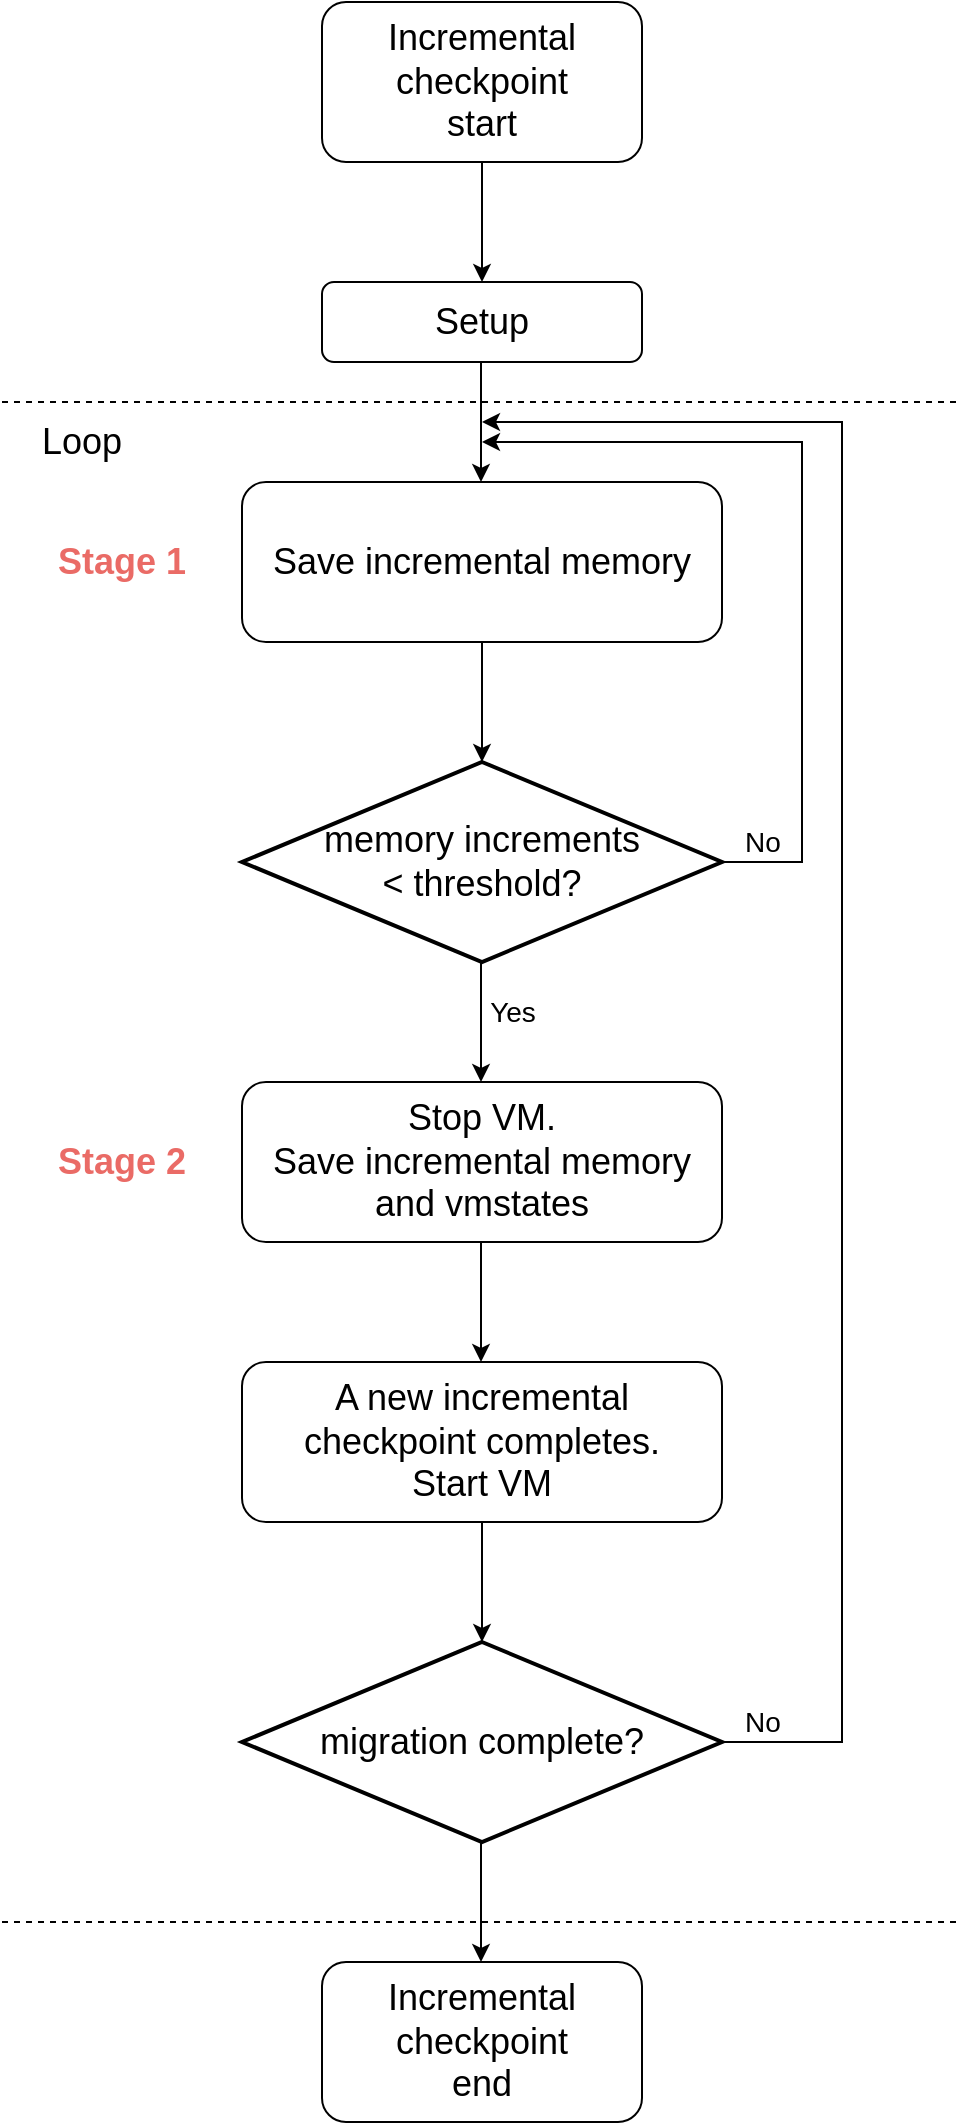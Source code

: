 <mxfile version="21.5.0" type="github">
  <diagram id="C5RBs43oDa-KdzZeNtuy" name="Page-1">
    <mxGraphModel dx="2019" dy="1156" grid="1" gridSize="10" guides="1" tooltips="1" connect="1" arrows="1" fold="1" page="1" pageScale="1" pageWidth="827" pageHeight="1169" math="0" shadow="0">
      <root>
        <mxCell id="WIyWlLk6GJQsqaUBKTNV-0" />
        <mxCell id="WIyWlLk6GJQsqaUBKTNV-1" parent="WIyWlLk6GJQsqaUBKTNV-0" />
        <mxCell id="QLr7s-B2L8XGsXLDNSKY-1" value="&lt;font style=&quot;font-size: 18px;&quot;&gt;Incremental&lt;br&gt;checkpoint&lt;br&gt;start&lt;/font&gt;" style="rounded=1;whiteSpace=wrap;html=1;" vertex="1" parent="WIyWlLk6GJQsqaUBKTNV-1">
          <mxGeometry x="320" y="80" width="160" height="80" as="geometry" />
        </mxCell>
        <mxCell id="QLr7s-B2L8XGsXLDNSKY-2" value="" style="endArrow=classic;html=1;rounded=0;exitX=0.5;exitY=1;exitDx=0;exitDy=0;entryX=0.5;entryY=0;entryDx=0;entryDy=0;" edge="1" parent="WIyWlLk6GJQsqaUBKTNV-1" source="QLr7s-B2L8XGsXLDNSKY-1" target="QLr7s-B2L8XGsXLDNSKY-3">
          <mxGeometry width="50" height="50" relative="1" as="geometry">
            <mxPoint x="390" y="260" as="sourcePoint" />
            <mxPoint x="400" y="170" as="targetPoint" />
          </mxGeometry>
        </mxCell>
        <mxCell id="QLr7s-B2L8XGsXLDNSKY-3" value="&lt;span style=&quot;font-size: 18px;&quot;&gt;Setup&lt;/span&gt;" style="rounded=1;whiteSpace=wrap;html=1;" vertex="1" parent="WIyWlLk6GJQsqaUBKTNV-1">
          <mxGeometry x="320" y="220" width="160" height="40" as="geometry" />
        </mxCell>
        <mxCell id="QLr7s-B2L8XGsXLDNSKY-4" value="" style="endArrow=classic;html=1;rounded=0;exitX=0.5;exitY=1;exitDx=0;exitDy=0;entryX=0.5;entryY=0;entryDx=0;entryDy=0;" edge="1" parent="WIyWlLk6GJQsqaUBKTNV-1">
          <mxGeometry width="50" height="50" relative="1" as="geometry">
            <mxPoint x="399.5" y="260" as="sourcePoint" />
            <mxPoint x="399.5" y="320" as="targetPoint" />
          </mxGeometry>
        </mxCell>
        <mxCell id="QLr7s-B2L8XGsXLDNSKY-5" value="&lt;span style=&quot;font-size: 18px;&quot;&gt;Save incremental memory&lt;/span&gt;" style="rounded=1;whiteSpace=wrap;html=1;" vertex="1" parent="WIyWlLk6GJQsqaUBKTNV-1">
          <mxGeometry x="280" y="320" width="240" height="80" as="geometry" />
        </mxCell>
        <mxCell id="QLr7s-B2L8XGsXLDNSKY-6" value="" style="endArrow=none;dashed=1;html=1;rounded=0;" edge="1" parent="WIyWlLk6GJQsqaUBKTNV-1">
          <mxGeometry width="50" height="50" relative="1" as="geometry">
            <mxPoint x="160" y="280" as="sourcePoint" />
            <mxPoint x="640" y="280" as="targetPoint" />
          </mxGeometry>
        </mxCell>
        <mxCell id="QLr7s-B2L8XGsXLDNSKY-7" value="" style="endArrow=classic;html=1;rounded=0;exitX=0.5;exitY=1;exitDx=0;exitDy=0;entryX=0.5;entryY=0;entryDx=0;entryDy=0;" edge="1" parent="WIyWlLk6GJQsqaUBKTNV-1">
          <mxGeometry width="50" height="50" relative="1" as="geometry">
            <mxPoint x="400" y="400" as="sourcePoint" />
            <mxPoint x="400" y="460" as="targetPoint" />
          </mxGeometry>
        </mxCell>
        <mxCell id="QLr7s-B2L8XGsXLDNSKY-8" value="&lt;font style=&quot;font-size: 18px;&quot;&gt;memory increments&lt;br&gt;&amp;lt; threshold?&lt;/font&gt;" style="strokeWidth=2;html=1;shape=mxgraph.flowchart.decision;whiteSpace=wrap;" vertex="1" parent="WIyWlLk6GJQsqaUBKTNV-1">
          <mxGeometry x="280" y="460" width="240" height="100" as="geometry" />
        </mxCell>
        <mxCell id="QLr7s-B2L8XGsXLDNSKY-9" value="" style="endArrow=classic;html=1;rounded=0;" edge="1" parent="WIyWlLk6GJQsqaUBKTNV-1">
          <mxGeometry width="50" height="50" relative="1" as="geometry">
            <mxPoint x="520" y="510" as="sourcePoint" />
            <mxPoint x="400" y="300" as="targetPoint" />
            <Array as="points">
              <mxPoint x="560" y="510" />
              <mxPoint x="560" y="300" />
            </Array>
          </mxGeometry>
        </mxCell>
        <mxCell id="QLr7s-B2L8XGsXLDNSKY-10" value="&lt;font style=&quot;font-size: 14px;&quot;&gt;No&lt;/font&gt;" style="edgeLabel;html=1;align=center;verticalAlign=middle;resizable=0;points=[];" vertex="1" connectable="0" parent="QLr7s-B2L8XGsXLDNSKY-9">
          <mxGeometry x="-0.498" y="2" relative="1" as="geometry">
            <mxPoint x="-18" y="53" as="offset" />
          </mxGeometry>
        </mxCell>
        <mxCell id="QLr7s-B2L8XGsXLDNSKY-11" value="" style="endArrow=classic;html=1;rounded=0;exitX=0.5;exitY=1;exitDx=0;exitDy=0;entryX=0.5;entryY=0;entryDx=0;entryDy=0;" edge="1" parent="WIyWlLk6GJQsqaUBKTNV-1">
          <mxGeometry width="50" height="50" relative="1" as="geometry">
            <mxPoint x="399.5" y="560" as="sourcePoint" />
            <mxPoint x="399.5" y="620" as="targetPoint" />
          </mxGeometry>
        </mxCell>
        <mxCell id="QLr7s-B2L8XGsXLDNSKY-12" value="&lt;font style=&quot;font-size: 14px;&quot;&gt;Yes&lt;/font&gt;" style="edgeLabel;html=1;align=center;verticalAlign=middle;resizable=0;points=[];" vertex="1" connectable="0" parent="QLr7s-B2L8XGsXLDNSKY-11">
          <mxGeometry x="-0.533" y="1" relative="1" as="geometry">
            <mxPoint x="14" y="11" as="offset" />
          </mxGeometry>
        </mxCell>
        <mxCell id="QLr7s-B2L8XGsXLDNSKY-13" value="&lt;span style=&quot;font-size: 18px;&quot;&gt;Stop VM.&lt;br&gt;Save incremental memory and vmstates&lt;br&gt;&lt;/span&gt;" style="rounded=1;whiteSpace=wrap;html=1;" vertex="1" parent="WIyWlLk6GJQsqaUBKTNV-1">
          <mxGeometry x="280" y="620" width="240" height="80" as="geometry" />
        </mxCell>
        <mxCell id="QLr7s-B2L8XGsXLDNSKY-14" value="&lt;font style=&quot;font-size: 18px;&quot;&gt;Loop&lt;/font&gt;" style="text;html=1;strokeColor=none;fillColor=none;align=center;verticalAlign=middle;whiteSpace=wrap;rounded=0;" vertex="1" parent="WIyWlLk6GJQsqaUBKTNV-1">
          <mxGeometry x="160" y="280" width="80" height="40" as="geometry" />
        </mxCell>
        <mxCell id="QLr7s-B2L8XGsXLDNSKY-15" value="&lt;font color=&quot;#ea6b66&quot; style=&quot;font-size: 18px;&quot;&gt;&lt;b&gt;Stage 1&lt;/b&gt;&lt;/font&gt;" style="text;html=1;strokeColor=none;fillColor=none;align=center;verticalAlign=middle;whiteSpace=wrap;rounded=0;" vertex="1" parent="WIyWlLk6GJQsqaUBKTNV-1">
          <mxGeometry x="180" y="340" width="80" height="40" as="geometry" />
        </mxCell>
        <mxCell id="QLr7s-B2L8XGsXLDNSKY-16" value="&lt;font color=&quot;#ea6b66&quot; style=&quot;font-size: 18px;&quot;&gt;&lt;b&gt;Stage 2&lt;/b&gt;&lt;/font&gt;" style="text;html=1;strokeColor=none;fillColor=none;align=center;verticalAlign=middle;whiteSpace=wrap;rounded=0;" vertex="1" parent="WIyWlLk6GJQsqaUBKTNV-1">
          <mxGeometry x="180" y="640" width="80" height="40" as="geometry" />
        </mxCell>
        <mxCell id="QLr7s-B2L8XGsXLDNSKY-17" value="" style="endArrow=classic;html=1;rounded=0;exitX=0.5;exitY=1;exitDx=0;exitDy=0;entryX=0.5;entryY=0;entryDx=0;entryDy=0;" edge="1" parent="WIyWlLk6GJQsqaUBKTNV-1">
          <mxGeometry width="50" height="50" relative="1" as="geometry">
            <mxPoint x="400" y="840" as="sourcePoint" />
            <mxPoint x="400" y="900" as="targetPoint" />
          </mxGeometry>
        </mxCell>
        <mxCell id="QLr7s-B2L8XGsXLDNSKY-18" value="&lt;span style=&quot;font-size: 18px;&quot;&gt;migration complete?&lt;/span&gt;" style="strokeWidth=2;html=1;shape=mxgraph.flowchart.decision;whiteSpace=wrap;" vertex="1" parent="WIyWlLk6GJQsqaUBKTNV-1">
          <mxGeometry x="280" y="900" width="240" height="100" as="geometry" />
        </mxCell>
        <mxCell id="QLr7s-B2L8XGsXLDNSKY-19" value="" style="endArrow=classic;html=1;rounded=0;exitX=1;exitY=0.5;exitDx=0;exitDy=0;exitPerimeter=0;" edge="1" parent="WIyWlLk6GJQsqaUBKTNV-1" source="QLr7s-B2L8XGsXLDNSKY-18">
          <mxGeometry width="50" height="50" relative="1" as="geometry">
            <mxPoint x="520" y="500" as="sourcePoint" />
            <mxPoint x="400" y="290" as="targetPoint" />
            <Array as="points">
              <mxPoint x="580" y="950" />
              <mxPoint x="580" y="290" />
            </Array>
          </mxGeometry>
        </mxCell>
        <mxCell id="QLr7s-B2L8XGsXLDNSKY-20" value="&lt;font style=&quot;font-size: 14px;&quot;&gt;No&lt;/font&gt;" style="edgeLabel;html=1;align=center;verticalAlign=middle;resizable=0;points=[];" vertex="1" connectable="0" parent="QLr7s-B2L8XGsXLDNSKY-19">
          <mxGeometry x="-0.498" y="2" relative="1" as="geometry">
            <mxPoint x="-38" y="156" as="offset" />
          </mxGeometry>
        </mxCell>
        <mxCell id="QLr7s-B2L8XGsXLDNSKY-21" value="&lt;span style=&quot;font-size: 18px;&quot;&gt;A new incremental checkpoint completes.&lt;br&gt;Start VM&lt;br&gt;&lt;/span&gt;" style="rounded=1;whiteSpace=wrap;html=1;" vertex="1" parent="WIyWlLk6GJQsqaUBKTNV-1">
          <mxGeometry x="280" y="760" width="240" height="80" as="geometry" />
        </mxCell>
        <mxCell id="QLr7s-B2L8XGsXLDNSKY-22" value="" style="endArrow=classic;html=1;rounded=0;exitX=0.5;exitY=1;exitDx=0;exitDy=0;entryX=0.5;entryY=0;entryDx=0;entryDy=0;" edge="1" parent="WIyWlLk6GJQsqaUBKTNV-1">
          <mxGeometry width="50" height="50" relative="1" as="geometry">
            <mxPoint x="399.5" y="700" as="sourcePoint" />
            <mxPoint x="399.5" y="760" as="targetPoint" />
          </mxGeometry>
        </mxCell>
        <mxCell id="QLr7s-B2L8XGsXLDNSKY-23" value="" style="endArrow=none;dashed=1;html=1;rounded=0;" edge="1" parent="WIyWlLk6GJQsqaUBKTNV-1">
          <mxGeometry width="50" height="50" relative="1" as="geometry">
            <mxPoint x="160" y="1040" as="sourcePoint" />
            <mxPoint x="640" y="1040" as="targetPoint" />
          </mxGeometry>
        </mxCell>
        <mxCell id="QLr7s-B2L8XGsXLDNSKY-24" value="" style="endArrow=classic;html=1;rounded=0;exitX=0.5;exitY=1;exitDx=0;exitDy=0;entryX=0.5;entryY=0;entryDx=0;entryDy=0;" edge="1" parent="WIyWlLk6GJQsqaUBKTNV-1">
          <mxGeometry width="50" height="50" relative="1" as="geometry">
            <mxPoint x="399.5" y="1000" as="sourcePoint" />
            <mxPoint x="399.5" y="1060" as="targetPoint" />
          </mxGeometry>
        </mxCell>
        <mxCell id="QLr7s-B2L8XGsXLDNSKY-25" value="&lt;font style=&quot;font-size: 18px;&quot;&gt;Incremental&lt;br&gt;checkpoint&lt;br&gt;end&lt;br&gt;&lt;/font&gt;" style="rounded=1;whiteSpace=wrap;html=1;" vertex="1" parent="WIyWlLk6GJQsqaUBKTNV-1">
          <mxGeometry x="320" y="1060" width="160" height="80" as="geometry" />
        </mxCell>
      </root>
    </mxGraphModel>
  </diagram>
</mxfile>
